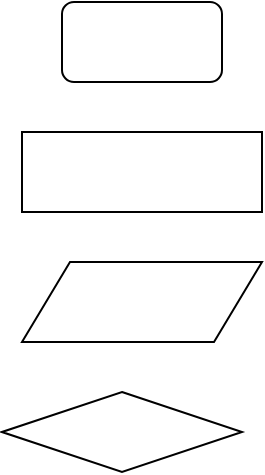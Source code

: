 <mxfile version="10.6.0" type="github"><diagram id="6a731a19-8d31-9384-78a2-239565b7b9f0" name="Page-1"><mxGraphModel dx="1007" dy="628" grid="1" gridSize="10" guides="1" tooltips="1" connect="1" arrows="1" fold="1" page="1" pageScale="1" pageWidth="1169" pageHeight="827" background="#ffffff" math="0" shadow="0"><root><mxCell id="0"/><mxCell id="1" parent="0"/><mxCell id="fSllt47jS76DDm8m2qAF-55" value="" style="rounded=0;whiteSpace=wrap;html=1;" parent="1" vertex="1"><mxGeometry x="210" y="215" width="120" height="40" as="geometry"/></mxCell><mxCell id="fSllt47jS76DDm8m2qAF-56" value="" style="shape=parallelogram;perimeter=parallelogramPerimeter;whiteSpace=wrap;html=1;" parent="1" vertex="1"><mxGeometry x="210" y="280" width="120" height="40" as="geometry"/></mxCell><mxCell id="fSllt47jS76DDm8m2qAF-57" value="" style="rhombus;whiteSpace=wrap;html=1;" parent="1" vertex="1"><mxGeometry x="200" y="345" width="120" height="40" as="geometry"/></mxCell><mxCell id="fSllt47jS76DDm8m2qAF-58" value="" style="shape=ext;rounded=1;whiteSpace=wrap;html=1;" parent="1" vertex="1"><mxGeometry x="230" y="150" width="80" height="40" as="geometry"/></mxCell></root></mxGraphModel></diagram></mxfile>